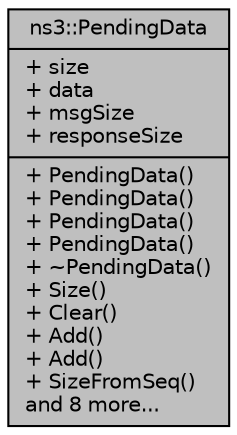 digraph "ns3::PendingData"
{
  edge [fontname="Helvetica",fontsize="10",labelfontname="Helvetica",labelfontsize="10"];
  node [fontname="Helvetica",fontsize="10",shape=record];
  Node1 [label="{ns3::PendingData\n|+ size\l+ data\l+ msgSize\l+ responseSize\l|+ PendingData()\l+ PendingData()\l+ PendingData()\l+ PendingData()\l+ ~PendingData()\l+ Size()\l+ Clear()\l+ Add()\l+ Add()\l+ SizeFromSeq()\land 8 more...\l}",height=0.2,width=0.4,color="black", fillcolor="grey75", style="filled", fontcolor="black"];
}
